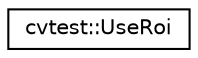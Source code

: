 digraph "Graphical Class Hierarchy"
{
 // LATEX_PDF_SIZE
  edge [fontname="Helvetica",fontsize="10",labelfontname="Helvetica",labelfontsize="10"];
  node [fontname="Helvetica",fontsize="10",shape=record];
  rankdir="LR";
  Node0 [label="cvtest::UseRoi",height=0.2,width=0.4,color="black", fillcolor="white", style="filled",URL="$classcvtest_1_1_use_roi.html",tooltip=" "];
}
